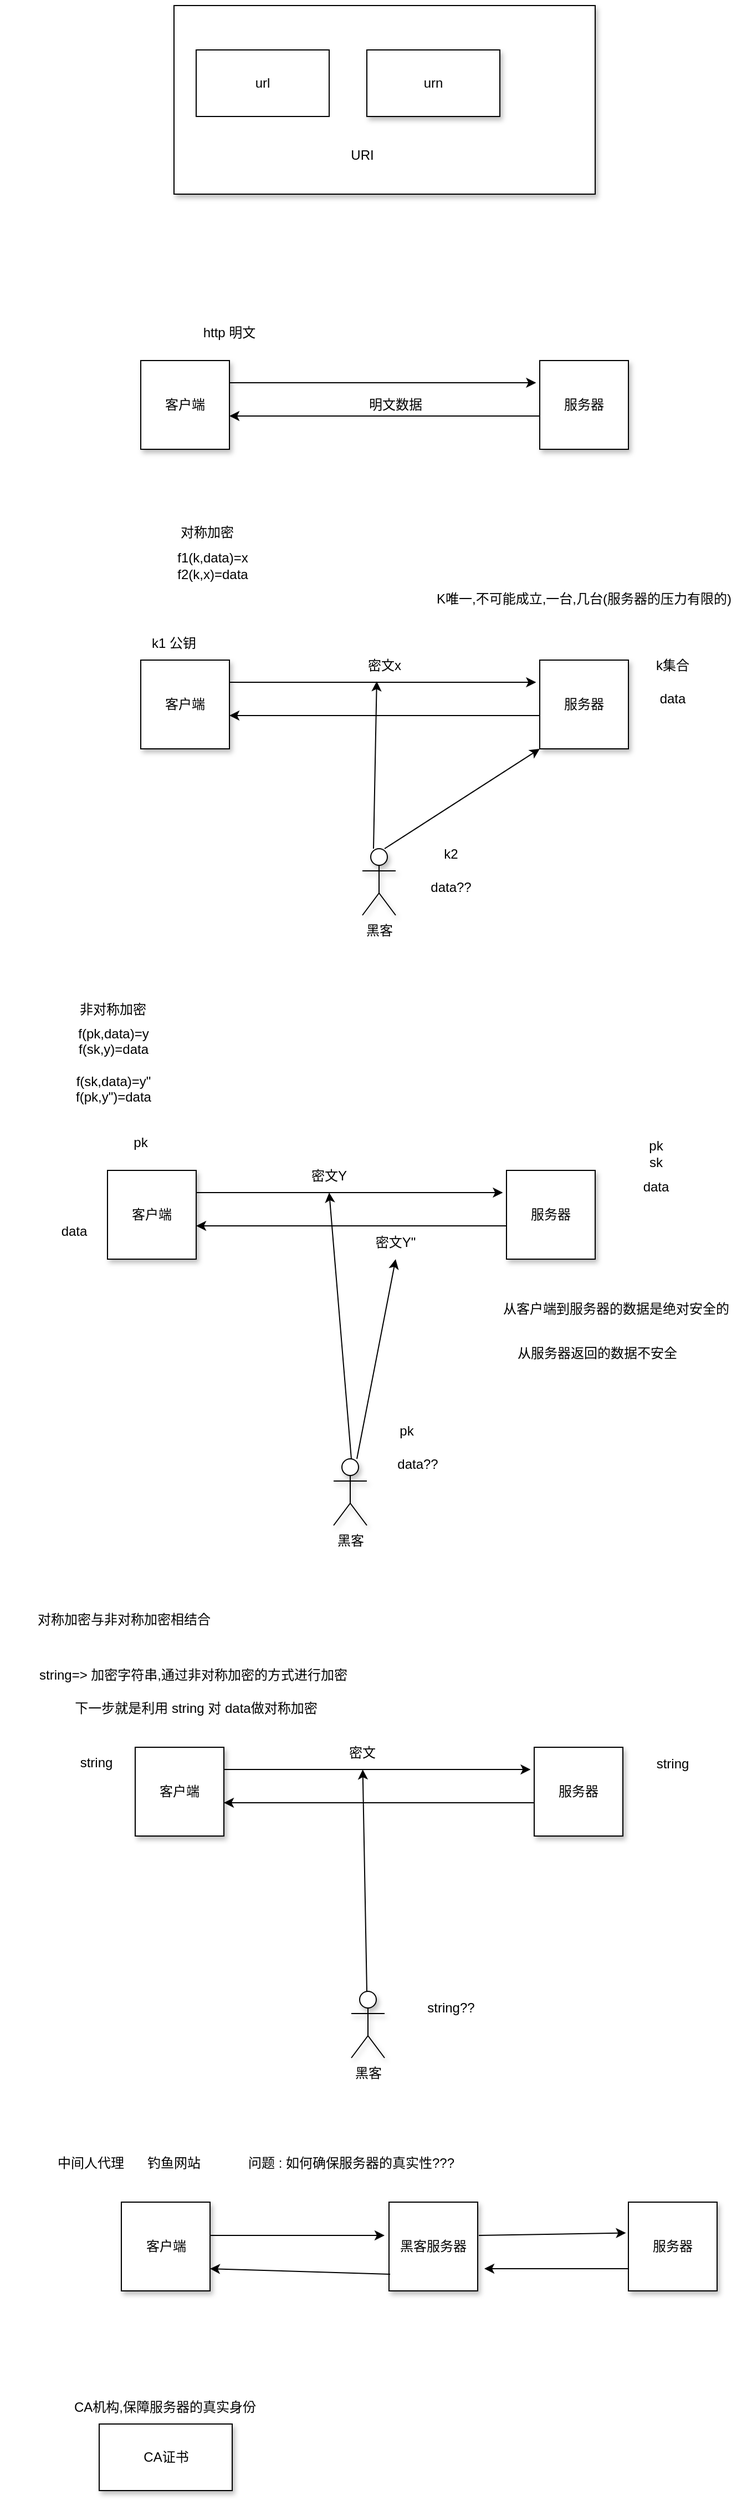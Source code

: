<mxfile version="20.0.4" type="github">
  <diagram id="4OBv8b520wUhhBo_ixFG" name="Page-1">
    <mxGraphModel dx="815" dy="505" grid="1" gridSize="10" guides="1" tooltips="1" connect="1" arrows="1" fold="1" page="1" pageScale="1" pageWidth="827" pageHeight="1169" math="0" shadow="0">
      <root>
        <mxCell id="0" />
        <mxCell id="1" parent="0" />
        <mxCell id="S3b7wXd8zEwaGP69H8vY-2" value="" style="rounded=0;whiteSpace=wrap;html=1;shadow=1;" vertex="1" parent="1">
          <mxGeometry x="240" y="170" width="380" height="170" as="geometry" />
        </mxCell>
        <mxCell id="S3b7wXd8zEwaGP69H8vY-1" value="url" style="rounded=0;whiteSpace=wrap;html=1;" vertex="1" parent="1">
          <mxGeometry x="260" y="210" width="120" height="60" as="geometry" />
        </mxCell>
        <mxCell id="S3b7wXd8zEwaGP69H8vY-3" value="urn" style="rounded=0;whiteSpace=wrap;html=1;shadow=1;" vertex="1" parent="1">
          <mxGeometry x="414" y="210" width="120" height="60" as="geometry" />
        </mxCell>
        <mxCell id="S3b7wXd8zEwaGP69H8vY-4" value="URI" style="text;html=1;strokeColor=none;fillColor=none;align=center;verticalAlign=middle;whiteSpace=wrap;rounded=0;shadow=1;" vertex="1" parent="1">
          <mxGeometry x="380" y="290" width="60" height="30" as="geometry" />
        </mxCell>
        <mxCell id="S3b7wXd8zEwaGP69H8vY-5" value="客户端" style="whiteSpace=wrap;html=1;aspect=fixed;shadow=1;" vertex="1" parent="1">
          <mxGeometry x="210" y="490" width="80" height="80" as="geometry" />
        </mxCell>
        <mxCell id="S3b7wXd8zEwaGP69H8vY-6" value="服务器" style="whiteSpace=wrap;html=1;aspect=fixed;shadow=1;" vertex="1" parent="1">
          <mxGeometry x="570" y="490" width="80" height="80" as="geometry" />
        </mxCell>
        <mxCell id="S3b7wXd8zEwaGP69H8vY-7" value="" style="endArrow=classic;html=1;rounded=0;entryX=-0.041;entryY=0.25;entryDx=0;entryDy=0;entryPerimeter=0;" edge="1" parent="1" target="S3b7wXd8zEwaGP69H8vY-6">
          <mxGeometry width="50" height="50" relative="1" as="geometry">
            <mxPoint x="290" y="510" as="sourcePoint" />
            <mxPoint x="340" y="460" as="targetPoint" />
          </mxGeometry>
        </mxCell>
        <mxCell id="S3b7wXd8zEwaGP69H8vY-8" value="http 明文" style="text;html=1;strokeColor=none;fillColor=none;align=center;verticalAlign=middle;whiteSpace=wrap;rounded=0;shadow=1;" vertex="1" parent="1">
          <mxGeometry x="260" y="450" width="60" height="30" as="geometry" />
        </mxCell>
        <mxCell id="S3b7wXd8zEwaGP69H8vY-9" value="" style="endArrow=classic;html=1;rounded=0;entryX=1;entryY=0.625;entryDx=0;entryDy=0;entryPerimeter=0;" edge="1" parent="1" target="S3b7wXd8zEwaGP69H8vY-5">
          <mxGeometry width="50" height="50" relative="1" as="geometry">
            <mxPoint x="570" y="540" as="sourcePoint" />
            <mxPoint x="620" y="490" as="targetPoint" />
          </mxGeometry>
        </mxCell>
        <mxCell id="S3b7wXd8zEwaGP69H8vY-10" value="明文数据" style="text;html=1;strokeColor=none;fillColor=none;align=center;verticalAlign=middle;whiteSpace=wrap;rounded=0;shadow=1;" vertex="1" parent="1">
          <mxGeometry x="410" y="515" width="60" height="30" as="geometry" />
        </mxCell>
        <mxCell id="S3b7wXd8zEwaGP69H8vY-11" value="对称加密" style="text;html=1;strokeColor=none;fillColor=none;align=center;verticalAlign=middle;whiteSpace=wrap;rounded=0;shadow=1;" vertex="1" parent="1">
          <mxGeometry x="240" y="630" width="60" height="30" as="geometry" />
        </mxCell>
        <mxCell id="S3b7wXd8zEwaGP69H8vY-12" value="客户端" style="whiteSpace=wrap;html=1;aspect=fixed;shadow=1;" vertex="1" parent="1">
          <mxGeometry x="210" y="760" width="80" height="80" as="geometry" />
        </mxCell>
        <mxCell id="S3b7wXd8zEwaGP69H8vY-13" value="服务器" style="whiteSpace=wrap;html=1;aspect=fixed;shadow=1;" vertex="1" parent="1">
          <mxGeometry x="570" y="760" width="80" height="80" as="geometry" />
        </mxCell>
        <mxCell id="S3b7wXd8zEwaGP69H8vY-14" value="" style="endArrow=classic;html=1;rounded=0;entryX=-0.041;entryY=0.25;entryDx=0;entryDy=0;entryPerimeter=0;" edge="1" parent="1" target="S3b7wXd8zEwaGP69H8vY-13">
          <mxGeometry width="50" height="50" relative="1" as="geometry">
            <mxPoint x="290" y="780" as="sourcePoint" />
            <mxPoint x="340" y="730" as="targetPoint" />
          </mxGeometry>
        </mxCell>
        <mxCell id="S3b7wXd8zEwaGP69H8vY-15" value="" style="endArrow=classic;html=1;rounded=0;entryX=1;entryY=0.625;entryDx=0;entryDy=0;entryPerimeter=0;" edge="1" parent="1" target="S3b7wXd8zEwaGP69H8vY-12">
          <mxGeometry width="50" height="50" relative="1" as="geometry">
            <mxPoint x="570" y="810" as="sourcePoint" />
            <mxPoint x="620" y="760" as="targetPoint" />
          </mxGeometry>
        </mxCell>
        <mxCell id="S3b7wXd8zEwaGP69H8vY-17" value="f1(k,data)=x&lt;br&gt;f2(k,x)=data" style="text;html=1;strokeColor=none;fillColor=none;align=center;verticalAlign=middle;whiteSpace=wrap;rounded=0;shadow=1;" vertex="1" parent="1">
          <mxGeometry x="220" y="660" width="110" height="30" as="geometry" />
        </mxCell>
        <mxCell id="S3b7wXd8zEwaGP69H8vY-18" value="k1 公钥" style="text;html=1;strokeColor=none;fillColor=none;align=center;verticalAlign=middle;whiteSpace=wrap;rounded=0;shadow=1;" vertex="1" parent="1">
          <mxGeometry x="210" y="730" width="60" height="30" as="geometry" />
        </mxCell>
        <mxCell id="S3b7wXd8zEwaGP69H8vY-19" value="k集合" style="text;html=1;strokeColor=none;fillColor=none;align=center;verticalAlign=middle;whiteSpace=wrap;rounded=0;shadow=1;" vertex="1" parent="1">
          <mxGeometry x="660" y="750" width="60" height="30" as="geometry" />
        </mxCell>
        <mxCell id="S3b7wXd8zEwaGP69H8vY-20" value="密文x" style="text;html=1;strokeColor=none;fillColor=none;align=center;verticalAlign=middle;whiteSpace=wrap;rounded=0;shadow=1;" vertex="1" parent="1">
          <mxGeometry x="400" y="750" width="60" height="30" as="geometry" />
        </mxCell>
        <mxCell id="S3b7wXd8zEwaGP69H8vY-21" value="data" style="text;html=1;strokeColor=none;fillColor=none;align=center;verticalAlign=middle;whiteSpace=wrap;rounded=0;shadow=1;" vertex="1" parent="1">
          <mxGeometry x="660" y="780" width="60" height="30" as="geometry" />
        </mxCell>
        <mxCell id="S3b7wXd8zEwaGP69H8vY-22" value="黑客" style="shape=umlActor;verticalLabelPosition=bottom;verticalAlign=top;html=1;outlineConnect=0;shadow=1;" vertex="1" parent="1">
          <mxGeometry x="410" y="930" width="30" height="60" as="geometry" />
        </mxCell>
        <mxCell id="S3b7wXd8zEwaGP69H8vY-23" value="" style="endArrow=classic;html=1;rounded=0;entryX=0;entryY=1;entryDx=0;entryDy=0;" edge="1" parent="1" target="S3b7wXd8zEwaGP69H8vY-13">
          <mxGeometry width="50" height="50" relative="1" as="geometry">
            <mxPoint x="430" y="930" as="sourcePoint" />
            <mxPoint x="480" y="880" as="targetPoint" />
          </mxGeometry>
        </mxCell>
        <mxCell id="S3b7wXd8zEwaGP69H8vY-24" value="k2" style="text;html=1;strokeColor=none;fillColor=none;align=center;verticalAlign=middle;whiteSpace=wrap;rounded=0;shadow=1;" vertex="1" parent="1">
          <mxGeometry x="460" y="920" width="60" height="30" as="geometry" />
        </mxCell>
        <mxCell id="S3b7wXd8zEwaGP69H8vY-25" value="" style="endArrow=classic;html=1;rounded=0;entryX=0.382;entryY=0.971;entryDx=0;entryDy=0;entryPerimeter=0;" edge="1" parent="1" target="S3b7wXd8zEwaGP69H8vY-20">
          <mxGeometry width="50" height="50" relative="1" as="geometry">
            <mxPoint x="420" y="930" as="sourcePoint" />
            <mxPoint x="470" y="880" as="targetPoint" />
          </mxGeometry>
        </mxCell>
        <mxCell id="S3b7wXd8zEwaGP69H8vY-26" value="data??" style="text;html=1;strokeColor=none;fillColor=none;align=center;verticalAlign=middle;whiteSpace=wrap;rounded=0;shadow=1;" vertex="1" parent="1">
          <mxGeometry x="460" y="950" width="60" height="30" as="geometry" />
        </mxCell>
        <mxCell id="S3b7wXd8zEwaGP69H8vY-29" value="K唯一,不可能成立,一台,几台(服务器的压力有限的)" style="text;html=1;strokeColor=none;fillColor=none;align=center;verticalAlign=middle;whiteSpace=wrap;rounded=0;shadow=1;" vertex="1" parent="1">
          <mxGeometry x="470" y="690" width="280" height="30" as="geometry" />
        </mxCell>
        <mxCell id="S3b7wXd8zEwaGP69H8vY-30" value="非对称加密" style="text;html=1;strokeColor=none;fillColor=none;align=center;verticalAlign=middle;whiteSpace=wrap;rounded=0;shadow=1;" vertex="1" parent="1">
          <mxGeometry x="130" y="1060" width="110" height="30" as="geometry" />
        </mxCell>
        <mxCell id="S3b7wXd8zEwaGP69H8vY-31" value="客户端" style="whiteSpace=wrap;html=1;aspect=fixed;shadow=1;" vertex="1" parent="1">
          <mxGeometry x="180" y="1220" width="80" height="80" as="geometry" />
        </mxCell>
        <mxCell id="S3b7wXd8zEwaGP69H8vY-32" value="服务器" style="whiteSpace=wrap;html=1;aspect=fixed;shadow=1;" vertex="1" parent="1">
          <mxGeometry x="540" y="1220" width="80" height="80" as="geometry" />
        </mxCell>
        <mxCell id="S3b7wXd8zEwaGP69H8vY-33" value="" style="endArrow=classic;html=1;rounded=0;entryX=-0.041;entryY=0.25;entryDx=0;entryDy=0;entryPerimeter=0;" edge="1" parent="1" target="S3b7wXd8zEwaGP69H8vY-32">
          <mxGeometry width="50" height="50" relative="1" as="geometry">
            <mxPoint x="260" y="1240" as="sourcePoint" />
            <mxPoint x="310" y="1190" as="targetPoint" />
          </mxGeometry>
        </mxCell>
        <mxCell id="S3b7wXd8zEwaGP69H8vY-34" value="" style="endArrow=classic;html=1;rounded=0;entryX=1;entryY=0.625;entryDx=0;entryDy=0;entryPerimeter=0;" edge="1" parent="1" target="S3b7wXd8zEwaGP69H8vY-31">
          <mxGeometry width="50" height="50" relative="1" as="geometry">
            <mxPoint x="540" y="1270" as="sourcePoint" />
            <mxPoint x="590" y="1220" as="targetPoint" />
          </mxGeometry>
        </mxCell>
        <mxCell id="S3b7wXd8zEwaGP69H8vY-38" value="f(pk,data)=y&lt;br&gt;f(sk,y)=data&lt;br&gt;&lt;br&gt;f(sk,data)=y&quot;&lt;br&gt;f(pk,y&quot;)=data&lt;br&gt;" style="text;html=1;strokeColor=none;fillColor=none;align=center;verticalAlign=middle;whiteSpace=wrap;rounded=0;shadow=1;" vertex="1" parent="1">
          <mxGeometry x="87.5" y="1090" width="195" height="70" as="geometry" />
        </mxCell>
        <mxCell id="S3b7wXd8zEwaGP69H8vY-39" value="pk&lt;br&gt;sk" style="text;html=1;strokeColor=none;fillColor=none;align=center;verticalAlign=middle;whiteSpace=wrap;rounded=0;shadow=1;" vertex="1" parent="1">
          <mxGeometry x="640" y="1190" width="70" height="30" as="geometry" />
        </mxCell>
        <mxCell id="S3b7wXd8zEwaGP69H8vY-40" value="黑客" style="shape=umlActor;verticalLabelPosition=bottom;verticalAlign=top;html=1;outlineConnect=0;shadow=1;" vertex="1" parent="1">
          <mxGeometry x="384" y="1480" width="30" height="60" as="geometry" />
        </mxCell>
        <mxCell id="S3b7wXd8zEwaGP69H8vY-41" value="pk&lt;br&gt;" style="text;html=1;strokeColor=none;fillColor=none;align=center;verticalAlign=middle;whiteSpace=wrap;rounded=0;shadow=1;" vertex="1" parent="1">
          <mxGeometry x="180" y="1180" width="60" height="30" as="geometry" />
        </mxCell>
        <mxCell id="S3b7wXd8zEwaGP69H8vY-42" value="pk" style="text;html=1;strokeColor=none;fillColor=none;align=center;verticalAlign=middle;whiteSpace=wrap;rounded=0;shadow=1;" vertex="1" parent="1">
          <mxGeometry x="420" y="1440" width="60" height="30" as="geometry" />
        </mxCell>
        <mxCell id="S3b7wXd8zEwaGP69H8vY-43" value="密文Y" style="text;html=1;strokeColor=none;fillColor=none;align=center;verticalAlign=middle;whiteSpace=wrap;rounded=0;shadow=1;" vertex="1" parent="1">
          <mxGeometry x="350" y="1210" width="60" height="30" as="geometry" />
        </mxCell>
        <mxCell id="S3b7wXd8zEwaGP69H8vY-44" value="data" style="text;html=1;strokeColor=none;fillColor=none;align=center;verticalAlign=middle;whiteSpace=wrap;rounded=0;shadow=1;" vertex="1" parent="1">
          <mxGeometry x="645" y="1220" width="60" height="30" as="geometry" />
        </mxCell>
        <mxCell id="S3b7wXd8zEwaGP69H8vY-45" value="" style="endArrow=classic;html=1;rounded=0;entryX=0.5;entryY=1;entryDx=0;entryDy=0;" edge="1" parent="1" target="S3b7wXd8zEwaGP69H8vY-43">
          <mxGeometry width="50" height="50" relative="1" as="geometry">
            <mxPoint x="400" y="1480" as="sourcePoint" />
            <mxPoint x="450" y="1430" as="targetPoint" />
          </mxGeometry>
        </mxCell>
        <mxCell id="S3b7wXd8zEwaGP69H8vY-47" value="data??" style="text;html=1;strokeColor=none;fillColor=none;align=center;verticalAlign=middle;whiteSpace=wrap;rounded=0;shadow=1;" vertex="1" parent="1">
          <mxGeometry x="430" y="1470" width="60" height="30" as="geometry" />
        </mxCell>
        <mxCell id="S3b7wXd8zEwaGP69H8vY-48" value="从客户端到服务器的数据是绝对安全的" style="text;html=1;strokeColor=none;fillColor=none;align=center;verticalAlign=middle;whiteSpace=wrap;rounded=0;shadow=1;" vertex="1" parent="1">
          <mxGeometry x="534" y="1330" width="210" height="30" as="geometry" />
        </mxCell>
        <mxCell id="S3b7wXd8zEwaGP69H8vY-49" value="密文Y&quot;" style="text;html=1;strokeColor=none;fillColor=none;align=center;verticalAlign=middle;whiteSpace=wrap;rounded=0;shadow=1;" vertex="1" parent="1">
          <mxGeometry x="410" y="1270" width="60" height="30" as="geometry" />
        </mxCell>
        <mxCell id="S3b7wXd8zEwaGP69H8vY-50" value="data" style="text;html=1;strokeColor=none;fillColor=none;align=center;verticalAlign=middle;whiteSpace=wrap;rounded=0;shadow=1;" vertex="1" parent="1">
          <mxGeometry x="120" y="1260" width="60" height="30" as="geometry" />
        </mxCell>
        <mxCell id="S3b7wXd8zEwaGP69H8vY-51" value="" style="endArrow=classic;html=1;rounded=0;entryX=0.5;entryY=1;entryDx=0;entryDy=0;" edge="1" parent="1" target="S3b7wXd8zEwaGP69H8vY-49">
          <mxGeometry width="50" height="50" relative="1" as="geometry">
            <mxPoint x="405" y="1480" as="sourcePoint" />
            <mxPoint x="455" y="1430" as="targetPoint" />
          </mxGeometry>
        </mxCell>
        <mxCell id="S3b7wXd8zEwaGP69H8vY-52" value="从服务器返回的数据不安全" style="text;html=1;strokeColor=none;fillColor=none;align=center;verticalAlign=middle;whiteSpace=wrap;rounded=0;shadow=1;" vertex="1" parent="1">
          <mxGeometry x="534" y="1370" width="176" height="30" as="geometry" />
        </mxCell>
        <mxCell id="S3b7wXd8zEwaGP69H8vY-53" value="对称加密与非对称加密相结合" style="text;html=1;strokeColor=none;fillColor=none;align=center;verticalAlign=middle;whiteSpace=wrap;rounded=0;shadow=1;" vertex="1" parent="1">
          <mxGeometry x="110" y="1610" width="170" height="30" as="geometry" />
        </mxCell>
        <mxCell id="S3b7wXd8zEwaGP69H8vY-54" value="客户端" style="whiteSpace=wrap;html=1;aspect=fixed;shadow=1;" vertex="1" parent="1">
          <mxGeometry x="205" y="1740" width="80" height="80" as="geometry" />
        </mxCell>
        <mxCell id="S3b7wXd8zEwaGP69H8vY-55" value="服务器" style="whiteSpace=wrap;html=1;aspect=fixed;shadow=1;" vertex="1" parent="1">
          <mxGeometry x="565" y="1740" width="80" height="80" as="geometry" />
        </mxCell>
        <mxCell id="S3b7wXd8zEwaGP69H8vY-56" value="" style="endArrow=classic;html=1;rounded=0;entryX=-0.041;entryY=0.25;entryDx=0;entryDy=0;entryPerimeter=0;" edge="1" parent="1" target="S3b7wXd8zEwaGP69H8vY-55">
          <mxGeometry width="50" height="50" relative="1" as="geometry">
            <mxPoint x="285" y="1760" as="sourcePoint" />
            <mxPoint x="335" y="1710" as="targetPoint" />
          </mxGeometry>
        </mxCell>
        <mxCell id="S3b7wXd8zEwaGP69H8vY-57" value="" style="endArrow=classic;html=1;rounded=0;entryX=1;entryY=0.625;entryDx=0;entryDy=0;entryPerimeter=0;" edge="1" parent="1" target="S3b7wXd8zEwaGP69H8vY-54">
          <mxGeometry width="50" height="50" relative="1" as="geometry">
            <mxPoint x="565" y="1790" as="sourcePoint" />
            <mxPoint x="615" y="1740" as="targetPoint" />
          </mxGeometry>
        </mxCell>
        <mxCell id="S3b7wXd8zEwaGP69H8vY-61" value="string=&amp;gt; 加密字符串,通过非对称加密的方式进行加密" style="text;html=1;strokeColor=none;fillColor=none;align=center;verticalAlign=middle;whiteSpace=wrap;rounded=0;shadow=1;" vertex="1" parent="1">
          <mxGeometry x="95" y="1660" width="325" height="30" as="geometry" />
        </mxCell>
        <mxCell id="S3b7wXd8zEwaGP69H8vY-62" value="黑客" style="shape=umlActor;verticalLabelPosition=bottom;verticalAlign=top;html=1;outlineConnect=0;shadow=1;" vertex="1" parent="1">
          <mxGeometry x="400" y="1960" width="30" height="60" as="geometry" />
        </mxCell>
        <mxCell id="S3b7wXd8zEwaGP69H8vY-63" value="string" style="text;html=1;strokeColor=none;fillColor=none;align=center;verticalAlign=middle;whiteSpace=wrap;rounded=0;shadow=1;" vertex="1" parent="1">
          <mxGeometry x="140" y="1739" width="60" height="30" as="geometry" />
        </mxCell>
        <mxCell id="S3b7wXd8zEwaGP69H8vY-64" value="string" style="text;html=1;strokeColor=none;fillColor=none;align=center;verticalAlign=middle;whiteSpace=wrap;rounded=0;shadow=1;" vertex="1" parent="1">
          <mxGeometry x="660" y="1740" width="60" height="30" as="geometry" />
        </mxCell>
        <mxCell id="S3b7wXd8zEwaGP69H8vY-65" value="string??" style="text;html=1;strokeColor=none;fillColor=none;align=center;verticalAlign=middle;whiteSpace=wrap;rounded=0;shadow=1;" vertex="1" parent="1">
          <mxGeometry x="460" y="1960" width="60" height="30" as="geometry" />
        </mxCell>
        <mxCell id="S3b7wXd8zEwaGP69H8vY-66" value="下一步就是利用 string 对 data做对称加密" style="text;html=1;strokeColor=none;fillColor=none;align=center;verticalAlign=middle;whiteSpace=wrap;rounded=0;shadow=1;" vertex="1" parent="1">
          <mxGeometry x="120" y="1690" width="280" height="30" as="geometry" />
        </mxCell>
        <mxCell id="S3b7wXd8zEwaGP69H8vY-67" value="" style="endArrow=classic;html=1;rounded=0;" edge="1" parent="1" target="S3b7wXd8zEwaGP69H8vY-68">
          <mxGeometry width="50" height="50" relative="1" as="geometry">
            <mxPoint x="414" y="1960" as="sourcePoint" />
            <mxPoint x="400" y="1760" as="targetPoint" />
          </mxGeometry>
        </mxCell>
        <mxCell id="S3b7wXd8zEwaGP69H8vY-68" value="密文" style="text;html=1;strokeColor=none;fillColor=none;align=center;verticalAlign=middle;whiteSpace=wrap;rounded=0;shadow=1;" vertex="1" parent="1">
          <mxGeometry x="380" y="1730" width="60" height="30" as="geometry" />
        </mxCell>
        <mxCell id="S3b7wXd8zEwaGP69H8vY-69" value="中间人代理" style="text;html=1;strokeColor=none;fillColor=none;align=center;verticalAlign=middle;whiteSpace=wrap;rounded=0;shadow=1;" vertex="1" parent="1">
          <mxGeometry x="120" y="2100" width="90" height="30" as="geometry" />
        </mxCell>
        <mxCell id="S3b7wXd8zEwaGP69H8vY-70" value="客户端" style="whiteSpace=wrap;html=1;aspect=fixed;shadow=1;" vertex="1" parent="1">
          <mxGeometry x="192.5" y="2150" width="80" height="80" as="geometry" />
        </mxCell>
        <mxCell id="S3b7wXd8zEwaGP69H8vY-71" value="服务器" style="whiteSpace=wrap;html=1;aspect=fixed;shadow=1;" vertex="1" parent="1">
          <mxGeometry x="650" y="2150" width="80" height="80" as="geometry" />
        </mxCell>
        <mxCell id="S3b7wXd8zEwaGP69H8vY-76" value="黑客服务器" style="whiteSpace=wrap;html=1;aspect=fixed;shadow=1;" vertex="1" parent="1">
          <mxGeometry x="434" y="2150" width="80" height="80" as="geometry" />
        </mxCell>
        <mxCell id="S3b7wXd8zEwaGP69H8vY-77" value="" style="endArrow=classic;html=1;rounded=0;" edge="1" parent="1">
          <mxGeometry width="50" height="50" relative="1" as="geometry">
            <mxPoint x="272.5" y="2180" as="sourcePoint" />
            <mxPoint x="430" y="2180" as="targetPoint" />
          </mxGeometry>
        </mxCell>
        <mxCell id="S3b7wXd8zEwaGP69H8vY-78" value="" style="endArrow=classic;html=1;rounded=0;entryX=-0.028;entryY=0.347;entryDx=0;entryDy=0;entryPerimeter=0;" edge="1" parent="1" target="S3b7wXd8zEwaGP69H8vY-71">
          <mxGeometry width="50" height="50" relative="1" as="geometry">
            <mxPoint x="515" y="2180" as="sourcePoint" />
            <mxPoint x="565" y="2130" as="targetPoint" />
          </mxGeometry>
        </mxCell>
        <mxCell id="S3b7wXd8zEwaGP69H8vY-79" value="钓鱼网站" style="text;html=1;strokeColor=none;fillColor=none;align=center;verticalAlign=middle;whiteSpace=wrap;rounded=0;shadow=1;" vertex="1" parent="1">
          <mxGeometry x="210" y="2100" width="60" height="30" as="geometry" />
        </mxCell>
        <mxCell id="S3b7wXd8zEwaGP69H8vY-80" value="" style="endArrow=classic;html=1;rounded=0;" edge="1" parent="1">
          <mxGeometry width="50" height="50" relative="1" as="geometry">
            <mxPoint x="650" y="2210" as="sourcePoint" />
            <mxPoint x="520" y="2210" as="targetPoint" />
          </mxGeometry>
        </mxCell>
        <mxCell id="S3b7wXd8zEwaGP69H8vY-81" value="" style="endArrow=classic;html=1;rounded=0;entryX=1;entryY=0.75;entryDx=0;entryDy=0;" edge="1" parent="1" target="S3b7wXd8zEwaGP69H8vY-70">
          <mxGeometry width="50" height="50" relative="1" as="geometry">
            <mxPoint x="435" y="2215" as="sourcePoint" />
            <mxPoint x="485" y="2165" as="targetPoint" />
          </mxGeometry>
        </mxCell>
        <mxCell id="S3b7wXd8zEwaGP69H8vY-82" value="问题 : 如何确保服务器的真实性???" style="text;html=1;strokeColor=none;fillColor=none;align=center;verticalAlign=middle;whiteSpace=wrap;rounded=0;shadow=1;" vertex="1" parent="1">
          <mxGeometry x="290" y="2100" width="220" height="30" as="geometry" />
        </mxCell>
        <mxCell id="S3b7wXd8zEwaGP69H8vY-83" value="CA机构,保障服务器的真实身份" style="text;html=1;strokeColor=none;fillColor=none;align=center;verticalAlign=middle;whiteSpace=wrap;rounded=0;shadow=1;" vertex="1" parent="1">
          <mxGeometry x="132.5" y="2320" width="197.5" height="30" as="geometry" />
        </mxCell>
        <mxCell id="S3b7wXd8zEwaGP69H8vY-84" value="CA证书" style="rounded=0;whiteSpace=wrap;html=1;shadow=1;" vertex="1" parent="1">
          <mxGeometry x="172.5" y="2350" width="120" height="60" as="geometry" />
        </mxCell>
      </root>
    </mxGraphModel>
  </diagram>
</mxfile>
